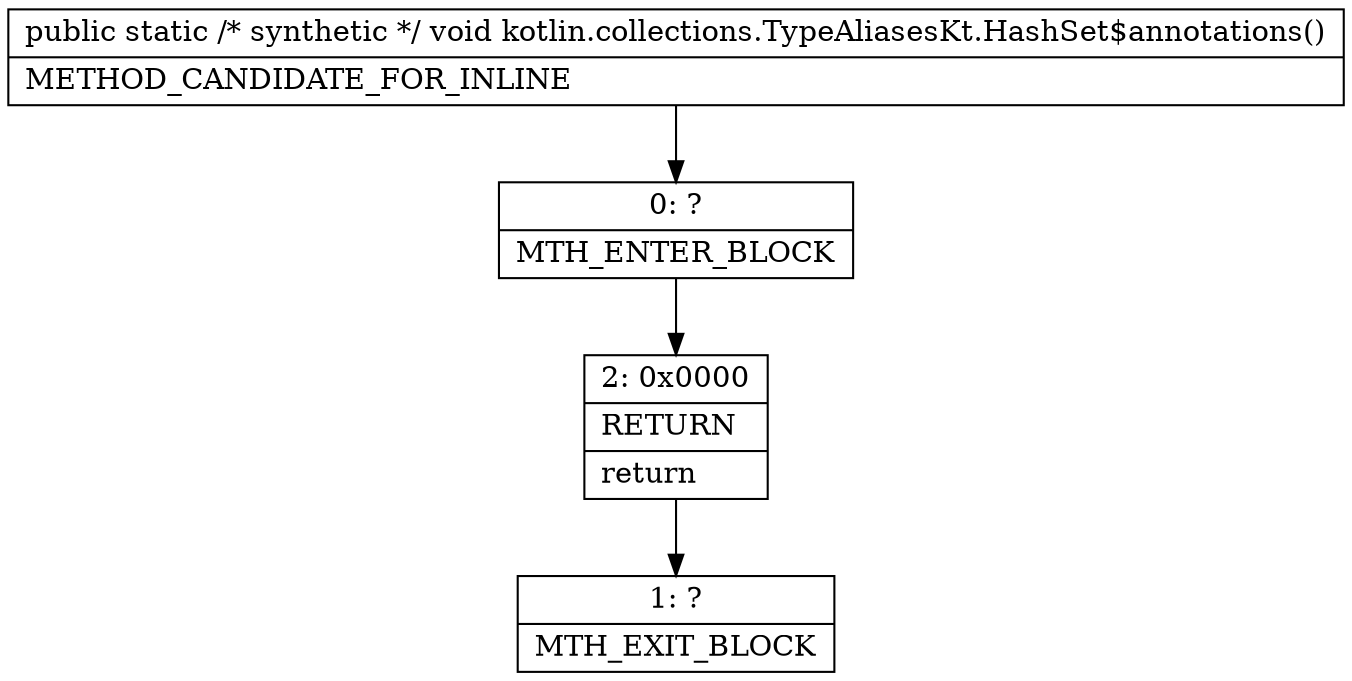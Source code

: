 digraph "CFG forkotlin.collections.TypeAliasesKt.HashSet$annotations()V" {
Node_0 [shape=record,label="{0\:\ ?|MTH_ENTER_BLOCK\l}"];
Node_2 [shape=record,label="{2\:\ 0x0000|RETURN\l|return\l}"];
Node_1 [shape=record,label="{1\:\ ?|MTH_EXIT_BLOCK\l}"];
MethodNode[shape=record,label="{public static \/* synthetic *\/ void kotlin.collections.TypeAliasesKt.HashSet$annotations()  | METHOD_CANDIDATE_FOR_INLINE\l}"];
MethodNode -> Node_0;Node_0 -> Node_2;
Node_2 -> Node_1;
}

